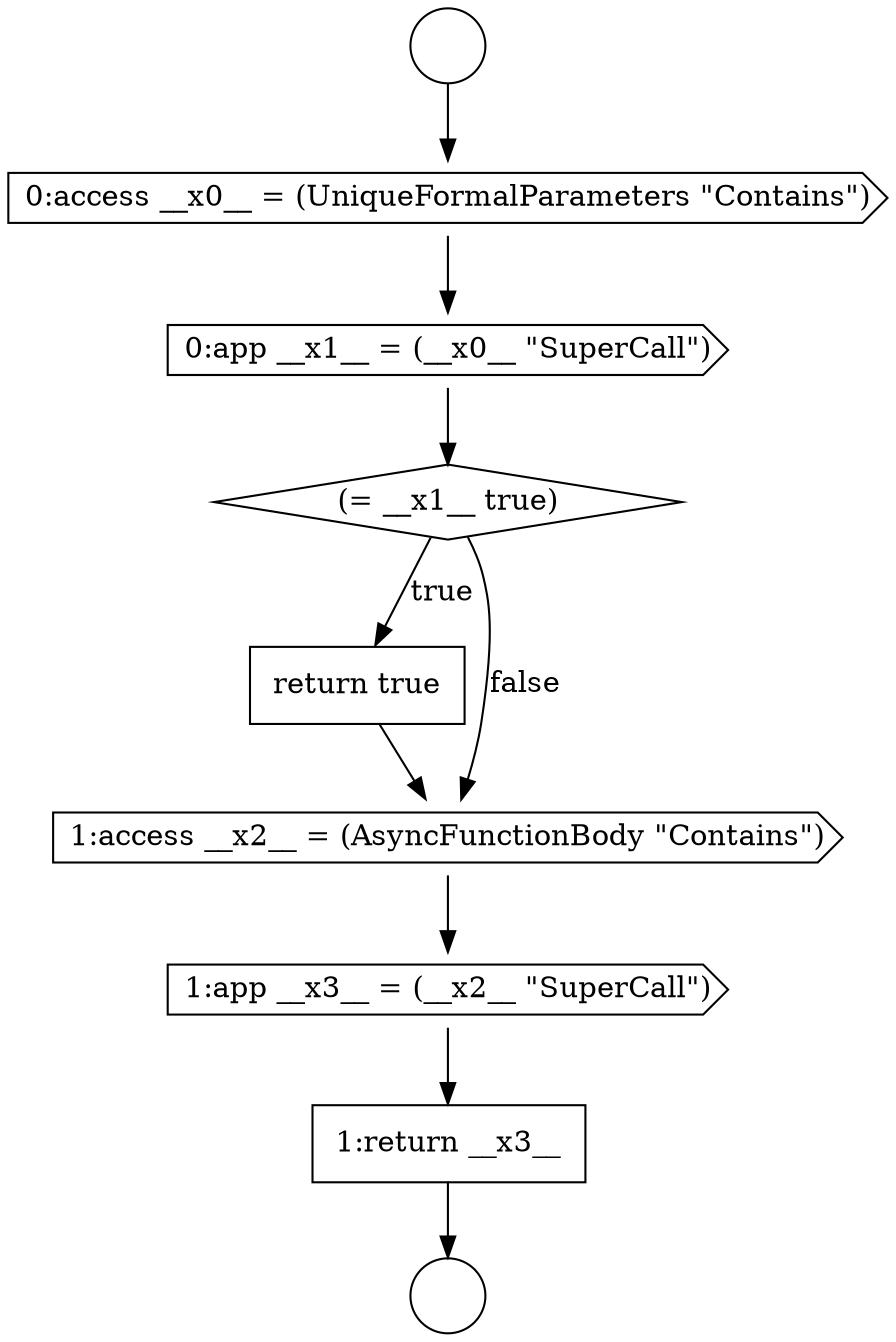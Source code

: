 digraph {
  node8875 [shape=none, margin=0, label=<<font color="black">
    <table border="0" cellborder="1" cellspacing="0" cellpadding="10">
      <tr><td align="left">return true</td></tr>
    </table>
  </font>> color="black" fillcolor="white" style=filled]
  node8870 [shape=circle label=" " color="black" fillcolor="white" style=filled]
  node8878 [shape=none, margin=0, label=<<font color="black">
    <table border="0" cellborder="1" cellspacing="0" cellpadding="10">
      <tr><td align="left">1:return __x3__</td></tr>
    </table>
  </font>> color="black" fillcolor="white" style=filled]
  node8871 [shape=circle label=" " color="black" fillcolor="white" style=filled]
  node8874 [shape=diamond, label=<<font color="black">(= __x1__ true)</font>> color="black" fillcolor="white" style=filled]
  node8872 [shape=cds, label=<<font color="black">0:access __x0__ = (UniqueFormalParameters &quot;Contains&quot;)</font>> color="black" fillcolor="white" style=filled]
  node8877 [shape=cds, label=<<font color="black">1:app __x3__ = (__x2__ &quot;SuperCall&quot;)</font>> color="black" fillcolor="white" style=filled]
  node8873 [shape=cds, label=<<font color="black">0:app __x1__ = (__x0__ &quot;SuperCall&quot;)</font>> color="black" fillcolor="white" style=filled]
  node8876 [shape=cds, label=<<font color="black">1:access __x2__ = (AsyncFunctionBody &quot;Contains&quot;)</font>> color="black" fillcolor="white" style=filled]
  node8878 -> node8871 [ color="black"]
  node8875 -> node8876 [ color="black"]
  node8870 -> node8872 [ color="black"]
  node8872 -> node8873 [ color="black"]
  node8877 -> node8878 [ color="black"]
  node8873 -> node8874 [ color="black"]
  node8874 -> node8875 [label=<<font color="black">true</font>> color="black"]
  node8874 -> node8876 [label=<<font color="black">false</font>> color="black"]
  node8876 -> node8877 [ color="black"]
}
